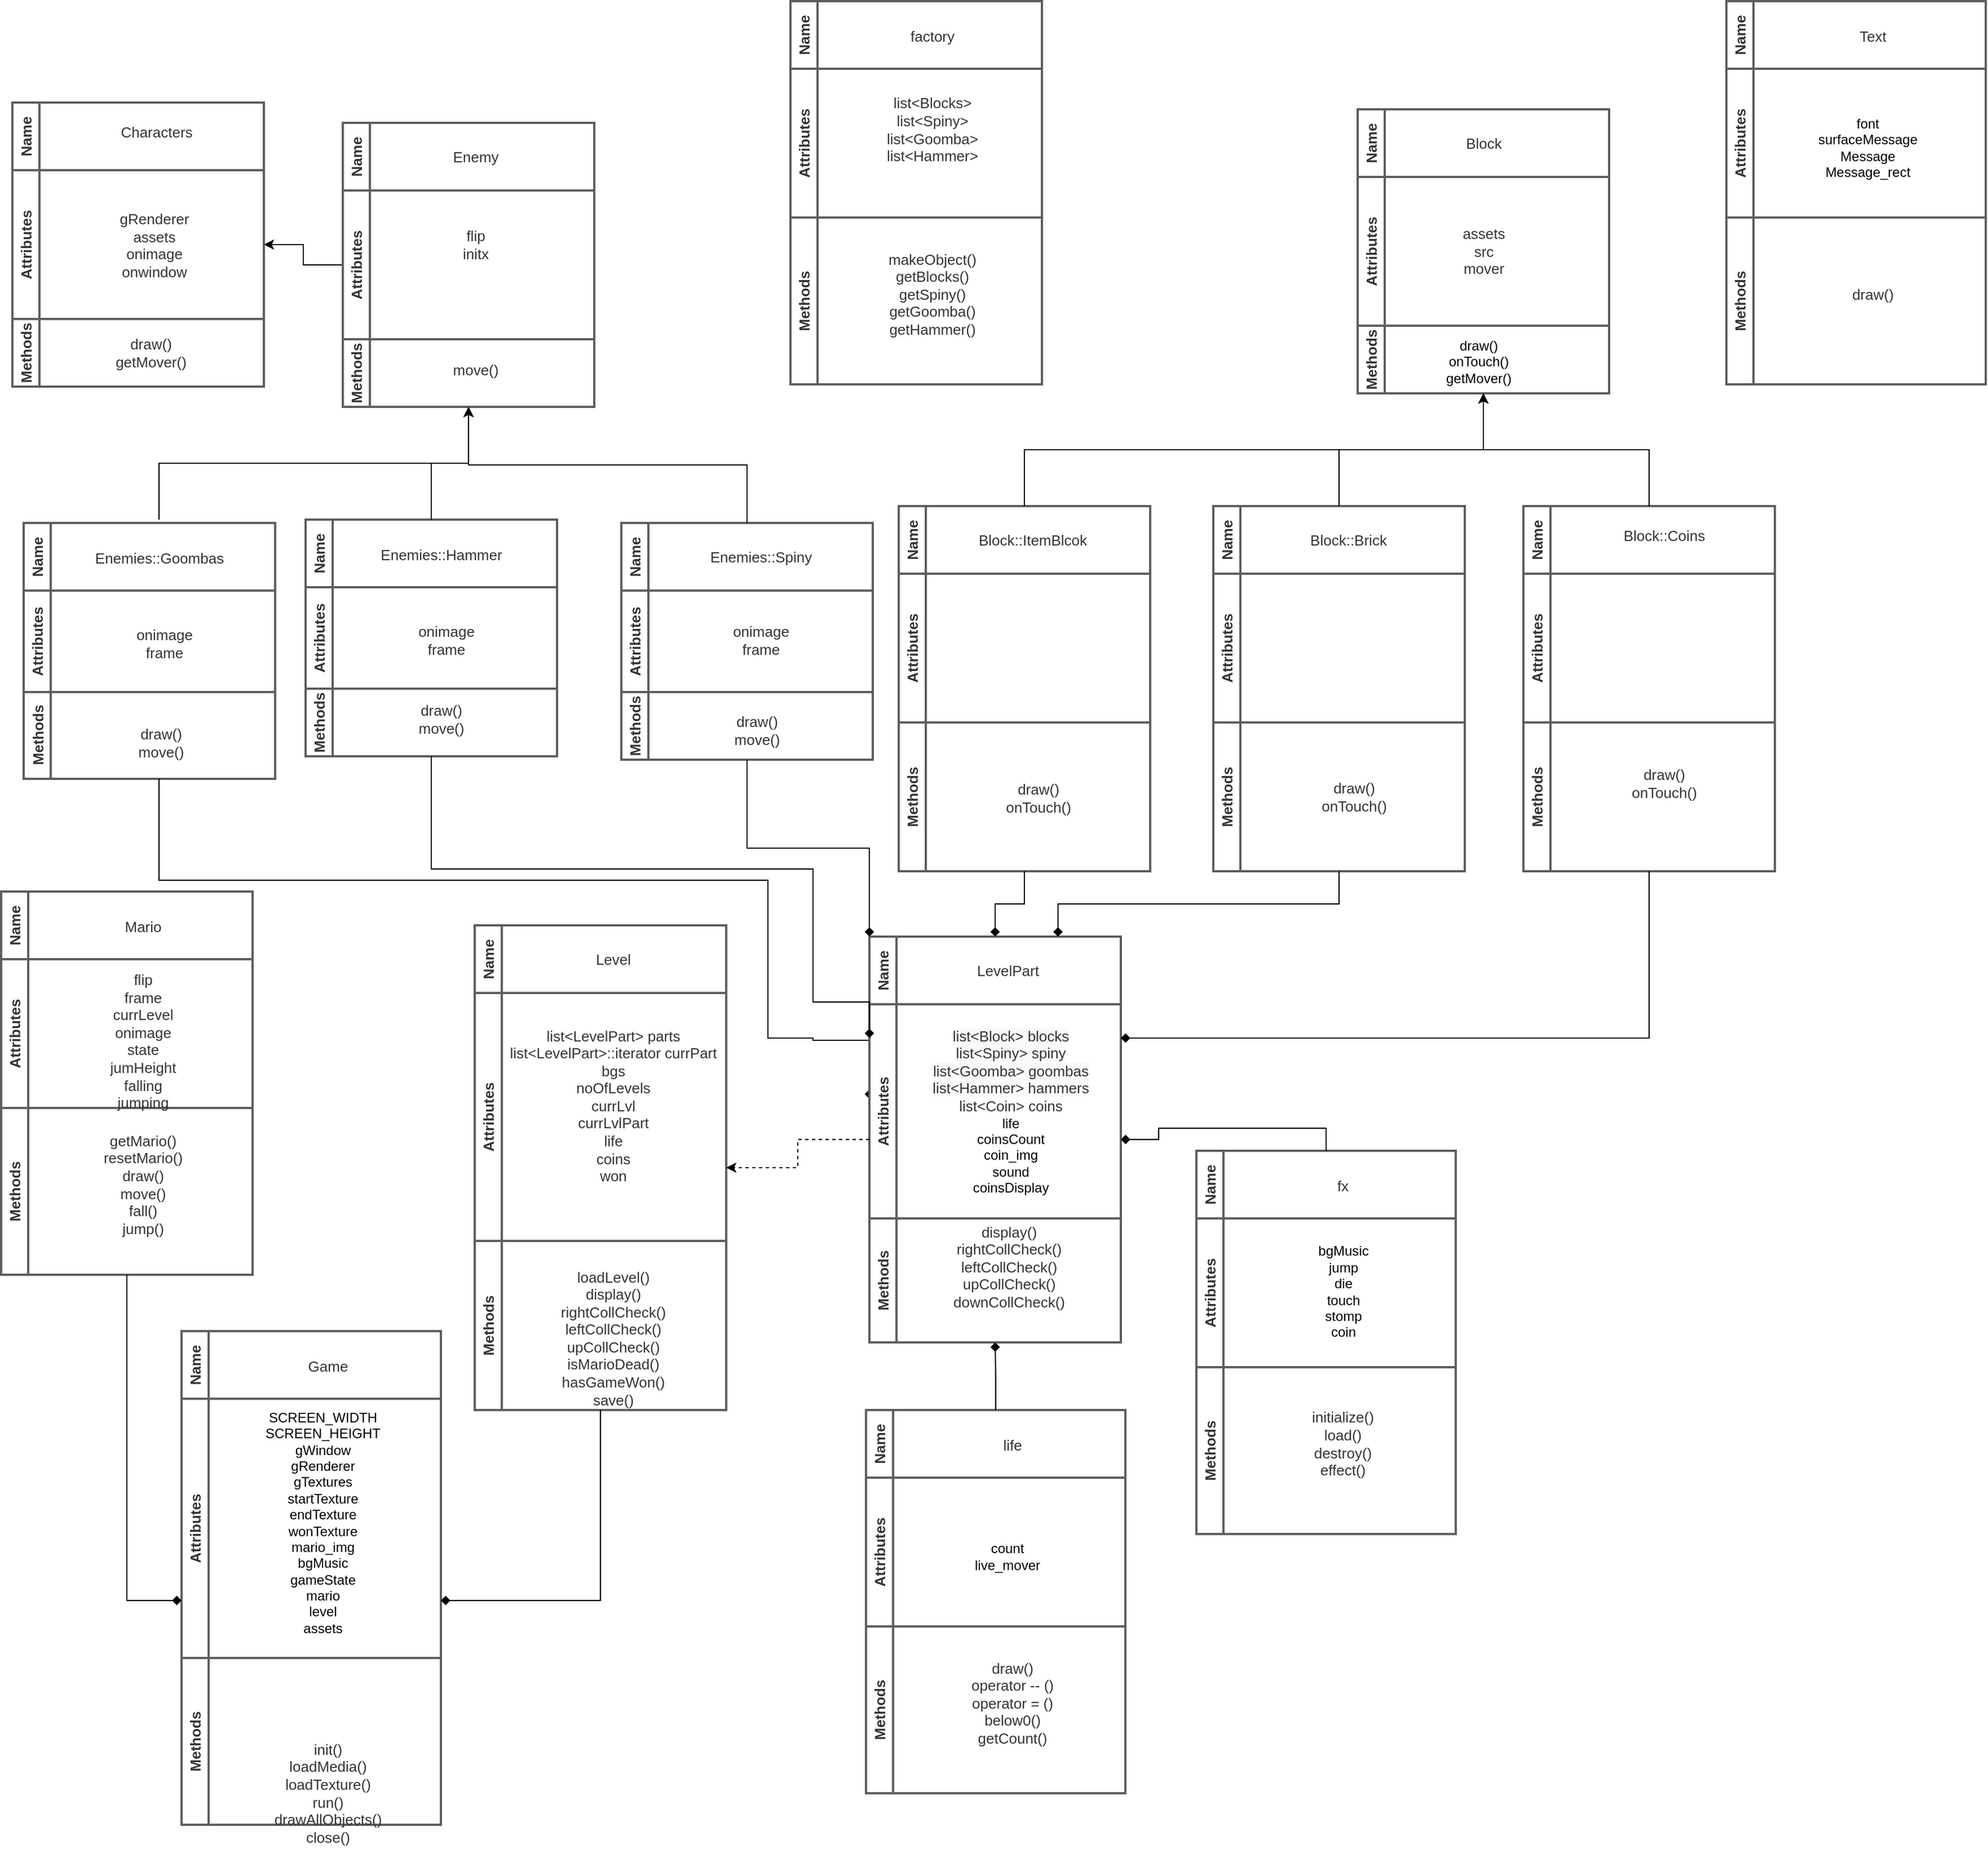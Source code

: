 <mxfile version="13.10.9" type="device"><diagram id="qN5o2Qt_1QR43jOUEN0Q" name="Page-1"><mxGraphModel dx="1837" dy="2127" grid="1" gridSize="10" guides="1" tooltips="1" connect="1" arrows="1" fold="1" page="1" pageScale="1" pageWidth="850" pageHeight="1100" math="0" shadow="0"><root><mxCell id="0"/><mxCell id="1" parent="0"/><mxCell id="PAPfbQHEwOOWwoaiZAdj-36" value="" style="fillColor=none;strokeColor=none;pointerEvents=0;html=1;whiteSpace=wrap;container=1;collapsible=0;childLayout=stackLayout;resizeParent=1;dropTarget=0;horizontalStack=0;whiteSpace=wrap;fontSize=11;spacing=0;strokeOpacity=100;rounded=1;absoluteArcSize=1;arcSize=7;horizontal=0;strokeWidth=2;" parent="1" vertex="1" zOrder="22"><mxGeometry x="1583" y="36" width="223.0" height="252" isRotated="1" as="geometry"/></mxCell><mxCell id="PAPfbQHEwOOWwoaiZAdj-37" value="Name" style="swimlane;html=1;whiteSpace=wrap;container=1;connectable=0;collapsible=0;startSize=24;dropTarget=0;rounded=0;horizontal=0;whiteSpace=wrap;fontSize=11;spacing=0;strokeColor=#5e5e5e;strokeOpacity=100;strokeWidth=2;fontSize=13;fontColor=#333333;" parent="PAPfbQHEwOOWwoaiZAdj-36" vertex="1"><mxGeometry width="223.0" height="60" as="geometry"/></mxCell><mxCell id="PAPfbQHEwOOWwoaiZAdj-38" value="Attributes" style="swimlane;html=1;whiteSpace=wrap;container=1;connectable=0;collapsible=0;startSize=24;dropTarget=0;rounded=0;horizontal=0;whiteSpace=wrap;fontSize=11;spacing=0;strokeColor=#5e5e5e;strokeOpacity=100;strokeWidth=2;fontSize=13;fontColor=#333333;" parent="PAPfbQHEwOOWwoaiZAdj-36" vertex="1"><mxGeometry y="60" width="223.0" height="132" as="geometry"/></mxCell><mxCell id="PAPfbQHEwOOWwoaiZAdj-39" value="Methods" style="swimlane;html=1;whiteSpace=wrap;container=1;connectable=0;collapsible=0;startSize=24;dropTarget=0;rounded=0;horizontal=0;whiteSpace=wrap;fontSize=11;spacing=0;strokeColor=#5e5e5e;strokeOpacity=100;strokeWidth=2;fontSize=13;fontColor=#333333;" parent="PAPfbQHEwOOWwoaiZAdj-36" vertex="1"><mxGeometry y="192" width="223.0" height="60" as="geometry"/></mxCell><UserObject label="Block" lucidchartObjectId="TJ8LW6VoERWK" id="PAPfbQHEwOOWwoaiZAdj-40"><mxCell style="html=1;overflow=block;whiteSpace=wrap;;whiteSpace=wrap;fontSize=13;fontColor=#333333;spacing=3;strokeOpacity=0;fillOpacity=0;rounded=1;absoluteArcSize=1;arcSize=7;fillColor=#ffffff;strokeWidth=2;" parent="1" vertex="1" zOrder="23"><mxGeometry x="1524" y="48" width="342" height="35" as="geometry"/></mxCell></UserObject><UserObject label="assets&lt;br&gt;src&lt;br&gt;mover" lucidchartObjectId="8J8Ll~iJ2rbU" id="PAPfbQHEwOOWwoaiZAdj-41"><mxCell style="html=1;overflow=block;whiteSpace=wrap;;whiteSpace=wrap;fontSize=13;fontColor=#333333;spacing=3;strokeOpacity=0;fillOpacity=0;rounded=1;absoluteArcSize=1;arcSize=7;fillColor=#ffffff;strokeWidth=2;" parent="1" vertex="1" zOrder="24"><mxGeometry x="1524" y="135" width="342" height="53" as="geometry"/></mxCell></UserObject><UserObject label="Enemy" lucidchartObjectId="2L8LcXQchoA2" id="PAPfbQHEwOOWwoaiZAdj-46"><mxCell style="html=1;overflow=block;whiteSpace=wrap;;whiteSpace=wrap;fontSize=13;fontColor=#333333;spacing=3;strokeOpacity=0;fillOpacity=0;rounded=1;absoluteArcSize=1;arcSize=7;fillColor=#ffffff;strokeWidth=2;" parent="1" vertex="1" zOrder="27"><mxGeometry x="743" y="60" width="116" height="35" as="geometry"/></mxCell></UserObject><UserObject label="flip&lt;br&gt;initx" lucidchartObjectId="2L8L2dilgTr1" id="PAPfbQHEwOOWwoaiZAdj-47"><mxCell style="html=1;overflow=block;whiteSpace=wrap;;whiteSpace=wrap;fontSize=13;fontColor=#333333;spacing=3;strokeOpacity=0;fillOpacity=0;rounded=1;absoluteArcSize=1;arcSize=7;fillColor=#ffffff;strokeWidth=2;" parent="1" vertex="1" zOrder="28"><mxGeometry x="752" y="129.5" width="98" height="53" as="geometry"/></mxCell></UserObject><mxCell id="PAPfbQHEwOOWwoaiZAdj-150" style="edgeStyle=orthogonalEdgeStyle;rounded=0;orthogonalLoop=1;jettySize=auto;html=1;exitX=0.5;exitY=1;exitDx=0;exitDy=0;entryX=0.5;entryY=1;entryDx=0;entryDy=0;" parent="1" target="PAPfbQHEwOOWwoaiZAdj-48" edge="1"><mxGeometry relative="1" as="geometry"><mxPoint x="520" y="400" as="sourcePoint"/><Array as="points"><mxPoint x="520" y="350"/><mxPoint x="794" y="350"/></Array></mxGeometry></mxCell><mxCell id="o9I1AT3bDjq-MziDhBjL-14" style="edgeStyle=orthogonalEdgeStyle;rounded=0;orthogonalLoop=1;jettySize=auto;html=1;exitX=0;exitY=0.5;exitDx=0;exitDy=0;" parent="1" source="PAPfbQHEwOOWwoaiZAdj-48" target="o9I1AT3bDjq-MziDhBjL-7" edge="1"><mxGeometry relative="1" as="geometry"/></mxCell><mxCell id="PAPfbQHEwOOWwoaiZAdj-48" value="" style="fillColor=none;strokeColor=none;pointerEvents=0;html=1;whiteSpace=wrap;container=1;collapsible=0;childLayout=stackLayout;resizeParent=1;dropTarget=0;horizontalStack=0;whiteSpace=wrap;fontSize=11;spacing=0;strokeOpacity=100;rounded=1;absoluteArcSize=1;arcSize=7;horizontal=0;strokeWidth=2;" parent="1" vertex="1" zOrder="29"><mxGeometry x="683" y="48" width="223.0" height="252" isRotated="1" as="geometry"/></mxCell><mxCell id="PAPfbQHEwOOWwoaiZAdj-49" value="Name" style="swimlane;html=1;whiteSpace=wrap;container=1;connectable=0;collapsible=0;startSize=24;dropTarget=0;rounded=0;horizontal=0;whiteSpace=wrap;fontSize=11;spacing=0;strokeColor=#5e5e5e;strokeOpacity=100;strokeWidth=2;fontSize=13;fontColor=#333333;" parent="PAPfbQHEwOOWwoaiZAdj-48" vertex="1"><mxGeometry width="223.0" height="60" as="geometry"/></mxCell><mxCell id="PAPfbQHEwOOWwoaiZAdj-50" value="Attributes" style="swimlane;html=1;whiteSpace=wrap;container=1;connectable=0;collapsible=0;startSize=24;dropTarget=0;rounded=0;horizontal=0;whiteSpace=wrap;fontSize=11;spacing=0;strokeColor=#5e5e5e;strokeOpacity=100;strokeWidth=2;fontSize=13;fontColor=#333333;" parent="PAPfbQHEwOOWwoaiZAdj-48" vertex="1"><mxGeometry y="60" width="223.0" height="132" as="geometry"/></mxCell><mxCell id="PAPfbQHEwOOWwoaiZAdj-51" value="Methods" style="swimlane;html=1;whiteSpace=wrap;container=1;connectable=0;collapsible=0;startSize=24;dropTarget=0;rounded=0;horizontal=0;whiteSpace=wrap;fontSize=11;spacing=0;strokeColor=#5e5e5e;strokeOpacity=100;strokeWidth=2;fontSize=13;fontColor=#333333;" parent="PAPfbQHEwOOWwoaiZAdj-48" vertex="1"><mxGeometry y="192" width="223.0" height="60" as="geometry"/></mxCell><mxCell id="PAPfbQHEwOOWwoaiZAdj-116" value="" style="group" parent="1" vertex="1" connectable="0"><mxGeometry x="930" y="403" width="223" height="257" as="geometry"/></mxCell><mxCell id="PAPfbQHEwOOWwoaiZAdj-54" value="" style="fillColor=none;strokeColor=none;pointerEvents=0;html=1;whiteSpace=wrap;container=1;collapsible=0;childLayout=stackLayout;resizeParent=1;dropTarget=0;horizontalStack=0;whiteSpace=wrap;fontSize=11;spacing=0;strokeOpacity=100;rounded=1;absoluteArcSize=1;arcSize=7;horizontal=0;strokeWidth=2;" parent="PAPfbQHEwOOWwoaiZAdj-116" vertex="1" zOrder="32"><mxGeometry width="223" height="210" isRotated="1" as="geometry"/></mxCell><mxCell id="PAPfbQHEwOOWwoaiZAdj-55" value="Name" style="swimlane;html=1;whiteSpace=wrap;container=1;connectable=0;collapsible=0;startSize=24;dropTarget=0;rounded=0;horizontal=0;whiteSpace=wrap;fontSize=11;spacing=0;strokeColor=#5e5e5e;strokeOpacity=100;strokeWidth=2;fontSize=13;fontColor=#333333;" parent="PAPfbQHEwOOWwoaiZAdj-54" vertex="1"><mxGeometry width="223" height="60" as="geometry"/></mxCell><mxCell id="PAPfbQHEwOOWwoaiZAdj-56" value="Attributes" style="swimlane;html=1;whiteSpace=wrap;container=1;connectable=0;collapsible=0;startSize=24;dropTarget=0;rounded=0;horizontal=0;whiteSpace=wrap;fontSize=11;spacing=0;strokeColor=#5e5e5e;strokeOpacity=100;strokeWidth=2;fontSize=13;fontColor=#333333;" parent="PAPfbQHEwOOWwoaiZAdj-54" vertex="1"><mxGeometry y="60" width="223" height="90" as="geometry"/></mxCell><mxCell id="PAPfbQHEwOOWwoaiZAdj-57" value="Methods" style="swimlane;html=1;whiteSpace=wrap;container=1;connectable=0;collapsible=0;startSize=24;dropTarget=0;rounded=0;horizontal=0;whiteSpace=wrap;fontSize=11;spacing=0;strokeColor=#5e5e5e;strokeOpacity=100;strokeWidth=2;fontSize=13;fontColor=#333333;" parent="PAPfbQHEwOOWwoaiZAdj-54" vertex="1"><mxGeometry y="150" width="223" height="60" as="geometry"/></mxCell><UserObject label="Enemies::Spiny" lucidchartObjectId="MM8LwiXqZibe" id="PAPfbQHEwOOWwoaiZAdj-58"><mxCell style="html=1;overflow=block;whiteSpace=wrap;;whiteSpace=wrap;fontSize=13;fontColor=#333333;spacing=3;strokeOpacity=0;fillOpacity=0;rounded=1;absoluteArcSize=1;arcSize=7;fillColor=#ffffff;strokeWidth=2;" parent="PAPfbQHEwOOWwoaiZAdj-116" vertex="1" zOrder="33"><mxGeometry x="34" y="12" width="180" height="35" as="geometry"/></mxCell></UserObject><UserObject label="onimage&lt;br&gt;frame" lucidchartObjectId="MM8Lq3vycyZM" id="PAPfbQHEwOOWwoaiZAdj-59"><mxCell style="html=1;overflow=block;whiteSpace=wrap;;whiteSpace=wrap;fontSize=13;fontColor=#333333;spacing=3;strokeOpacity=0;fillOpacity=0;rounded=1;absoluteArcSize=1;arcSize=7;fillColor=#ffffff;strokeWidth=2;" parent="PAPfbQHEwOOWwoaiZAdj-116" vertex="1" zOrder="34"><mxGeometry x="29" y="77" width="190" height="53" as="geometry"/></mxCell></UserObject><UserObject label="draw()&lt;br&gt;move()" lucidchartObjectId="9KlMSqz3UiOS" id="o9I1AT3bDjq-MziDhBjL-16"><mxCell style="html=1;overflow=block;whiteSpace=wrap;;whiteSpace=wrap;fontSize=13;fontColor=#333333;spacing=3;strokeOpacity=0;fillOpacity=0;rounded=1;absoluteArcSize=1;arcSize=7;fillColor=#ffffff;strokeWidth=2;" parent="PAPfbQHEwOOWwoaiZAdj-116" vertex="1" zOrder="70"><mxGeometry x="34" y="157" width="173" height="53" as="geometry"/></mxCell></UserObject><mxCell id="PAPfbQHEwOOWwoaiZAdj-115" value="" style="group" parent="1" vertex="1" connectable="0"><mxGeometry x="650" y="400" width="231" height="252" as="geometry"/></mxCell><mxCell id="PAPfbQHEwOOWwoaiZAdj-42" value="" style="fillColor=none;strokeColor=none;pointerEvents=0;html=1;whiteSpace=wrap;container=1;collapsible=0;childLayout=stackLayout;resizeParent=1;dropTarget=0;horizontalStack=0;whiteSpace=wrap;fontSize=11;spacing=0;strokeOpacity=100;rounded=1;absoluteArcSize=1;arcSize=7;horizontal=0;strokeWidth=2;" parent="PAPfbQHEwOOWwoaiZAdj-115" vertex="1" zOrder="26"><mxGeometry width="223" height="210" isRotated="1" as="geometry"/></mxCell><mxCell id="PAPfbQHEwOOWwoaiZAdj-43" value="Name" style="swimlane;html=1;whiteSpace=wrap;container=1;connectable=0;collapsible=0;startSize=24;dropTarget=0;rounded=0;horizontal=0;whiteSpace=wrap;fontSize=11;spacing=0;strokeColor=#5e5e5e;strokeOpacity=100;strokeWidth=2;fontSize=13;fontColor=#333333;" parent="PAPfbQHEwOOWwoaiZAdj-42" vertex="1"><mxGeometry width="223" height="60" as="geometry"/></mxCell><mxCell id="PAPfbQHEwOOWwoaiZAdj-44" value="Attributes" style="swimlane;html=1;whiteSpace=wrap;container=1;connectable=0;collapsible=0;startSize=24;dropTarget=0;rounded=0;horizontal=0;whiteSpace=wrap;fontSize=11;spacing=0;strokeColor=#5e5e5e;strokeOpacity=100;strokeWidth=2;fontSize=13;fontColor=#333333;" parent="PAPfbQHEwOOWwoaiZAdj-42" vertex="1"><mxGeometry y="60" width="223" height="90" as="geometry"/></mxCell><mxCell id="PAPfbQHEwOOWwoaiZAdj-45" value="Methods" style="swimlane;html=1;whiteSpace=wrap;container=1;connectable=0;collapsible=0;startSize=24;dropTarget=0;rounded=0;horizontal=0;whiteSpace=wrap;fontSize=11;spacing=0;strokeColor=#5e5e5e;strokeOpacity=100;strokeWidth=2;fontSize=13;fontColor=#333333;" parent="PAPfbQHEwOOWwoaiZAdj-42" vertex="1"><mxGeometry y="150" width="223" height="60" as="geometry"/></mxCell><UserObject label="Enemies::Hammer" lucidchartObjectId="uM8LUzOJAw2K" id="PAPfbQHEwOOWwoaiZAdj-52"><mxCell style="html=1;overflow=block;whiteSpace=wrap;;whiteSpace=wrap;fontSize=13;fontColor=#333333;spacing=3;strokeOpacity=0;fillOpacity=0;rounded=1;absoluteArcSize=1;arcSize=7;fillColor=#ffffff;strokeWidth=2;" parent="PAPfbQHEwOOWwoaiZAdj-115" vertex="1" zOrder="30"><mxGeometry x="10" y="13" width="221" height="35" as="geometry"/></mxCell></UserObject><UserObject label="onimage&lt;br&gt;frame" lucidchartObjectId="uM8Lgmd1WkrX" id="PAPfbQHEwOOWwoaiZAdj-53"><mxCell style="html=1;overflow=block;whiteSpace=wrap;;whiteSpace=wrap;fontSize=13;fontColor=#333333;spacing=3;strokeOpacity=0;fillOpacity=0;rounded=1;absoluteArcSize=1;arcSize=7;fillColor=#ffffff;strokeWidth=2;" parent="PAPfbQHEwOOWwoaiZAdj-115" vertex="1" zOrder="31"><mxGeometry x="30" y="80" width="190" height="53" as="geometry"/></mxCell></UserObject><UserObject label="draw()&lt;br&gt;move()" lucidchartObjectId="9KlMSqz3UiOS" id="PAPfbQHEwOOWwoaiZAdj-103"><mxCell style="html=1;overflow=block;whiteSpace=wrap;;whiteSpace=wrap;fontSize=13;fontColor=#333333;spacing=3;strokeOpacity=0;fillOpacity=0;rounded=1;absoluteArcSize=1;arcSize=7;fillColor=#ffffff;strokeWidth=2;" parent="PAPfbQHEwOOWwoaiZAdj-115" vertex="1" zOrder="70"><mxGeometry x="34" y="150" width="173" height="53" as="geometry"/></mxCell></UserObject><mxCell id="PAPfbQHEwOOWwoaiZAdj-119" value="" style="group" parent="1" vertex="1" connectable="0"><mxGeometry x="1176" y="388" width="223" height="324" as="geometry"/></mxCell><mxCell id="PAPfbQHEwOOWwoaiZAdj-9" value="" style="fillColor=none;strokeColor=none;pointerEvents=0;html=1;whiteSpace=wrap;container=1;collapsible=0;childLayout=stackLayout;resizeParent=1;dropTarget=0;horizontalStack=0;whiteSpace=wrap;fontSize=11;spacing=0;strokeOpacity=100;rounded=1;absoluteArcSize=1;arcSize=7;horizontal=0;strokeWidth=2;" parent="PAPfbQHEwOOWwoaiZAdj-119" vertex="1" zOrder="6"><mxGeometry width="223.0" height="324" isRotated="1" as="geometry"/></mxCell><mxCell id="PAPfbQHEwOOWwoaiZAdj-10" value="Name" style="swimlane;html=1;whiteSpace=wrap;container=1;connectable=0;collapsible=0;startSize=24;dropTarget=0;rounded=0;horizontal=0;whiteSpace=wrap;fontSize=11;spacing=0;strokeColor=#5e5e5e;strokeOpacity=100;strokeWidth=2;fontSize=13;fontColor=#333333;" parent="PAPfbQHEwOOWwoaiZAdj-9" vertex="1"><mxGeometry width="223.0" height="60" as="geometry"/></mxCell><mxCell id="PAPfbQHEwOOWwoaiZAdj-11" value="Attributes" style="swimlane;html=1;whiteSpace=wrap;container=1;connectable=0;collapsible=0;startSize=24;dropTarget=0;rounded=0;horizontal=0;whiteSpace=wrap;fontSize=11;spacing=0;strokeColor=#5e5e5e;strokeOpacity=100;strokeWidth=2;fontSize=13;fontColor=#333333;" parent="PAPfbQHEwOOWwoaiZAdj-9" vertex="1"><mxGeometry y="60" width="223.0" height="132" as="geometry"/></mxCell><mxCell id="PAPfbQHEwOOWwoaiZAdj-12" value="Methods" style="swimlane;html=1;whiteSpace=wrap;container=1;connectable=0;collapsible=0;startSize=24;dropTarget=0;rounded=0;horizontal=0;whiteSpace=wrap;fontSize=11;spacing=0;strokeColor=#5e5e5e;strokeOpacity=100;strokeWidth=2;fontSize=13;fontColor=#333333;" parent="PAPfbQHEwOOWwoaiZAdj-9" vertex="1"><mxGeometry y="192" width="223.0" height="132" as="geometry"/></mxCell><UserObject label="Block::ItemBlcok" lucidchartObjectId="vjMLEla6oU3J" id="PAPfbQHEwOOWwoaiZAdj-27"><mxCell style="html=1;overflow=block;whiteSpace=wrap;;whiteSpace=wrap;fontSize=13;fontColor=#333333;spacing=3;strokeOpacity=0;fillOpacity=0;rounded=1;absoluteArcSize=1;arcSize=7;fillColor=#ffffff;strokeWidth=2;" parent="PAPfbQHEwOOWwoaiZAdj-119" vertex="1" zOrder="15"><mxGeometry x="24" y="12" width="190" height="35" as="geometry"/></mxCell></UserObject><UserObject label="" lucidchartObjectId="vjMLJ7NNNND~" id="PAPfbQHEwOOWwoaiZAdj-28"><mxCell style="html=1;overflow=block;whiteSpace=wrap;;whiteSpace=wrap;fontSize=13;fontColor=#333333;spacing=3;strokeOpacity=0;fillOpacity=0;rounded=1;absoluteArcSize=1;arcSize=7;fillColor=#ffffff;strokeWidth=2;" parent="PAPfbQHEwOOWwoaiZAdj-119" vertex="1" zOrder="16"><mxGeometry x="34" y="99" width="180" height="53" as="geometry"/></mxCell></UserObject><UserObject label="draw()&lt;br&gt;onTouch()" lucidchartObjectId="vjMLSUNxeZVv" id="PAPfbQHEwOOWwoaiZAdj-29"><mxCell style="html=1;overflow=block;whiteSpace=wrap;;whiteSpace=wrap;fontSize=13;fontColor=#333333;spacing=3;strokeOpacity=0;fillOpacity=0;rounded=1;absoluteArcSize=1;arcSize=7;fillColor=#ffffff;strokeWidth=2;" parent="PAPfbQHEwOOWwoaiZAdj-119" vertex="1" zOrder="17"><mxGeometry x="34" y="241" width="180" height="35" as="geometry"/></mxCell></UserObject><mxCell id="PAPfbQHEwOOWwoaiZAdj-120" value="" style="group" parent="1" vertex="1" connectable="0"><mxGeometry x="1455" y="388" width="223" height="324" as="geometry"/></mxCell><UserObject label="Block::Brick" lucidchartObjectId="ceMLGyeDCSfB" id="PAPfbQHEwOOWwoaiZAdj-13"><mxCell style="html=1;overflow=block;whiteSpace=wrap;;whiteSpace=wrap;fontSize=13;fontColor=#333333;spacing=3;strokeOpacity=0;fillOpacity=0;rounded=1;absoluteArcSize=1;arcSize=7;fillColor=#ffffff;strokeWidth=2;" parent="PAPfbQHEwOOWwoaiZAdj-120" vertex="1" zOrder="7"><mxGeometry x="25" y="12" width="190" height="35" as="geometry"/></mxCell></UserObject><UserObject label="" lucidchartObjectId="nfMLm0AsU6q~" id="PAPfbQHEwOOWwoaiZAdj-14"><mxCell style="html=1;overflow=block;whiteSpace=wrap;;whiteSpace=wrap;fontSize=13;fontColor=#333333;spacing=3;strokeOpacity=0;fillOpacity=0;rounded=1;absoluteArcSize=1;arcSize=7;fillColor=#ffffff;strokeWidth=2;" parent="PAPfbQHEwOOWwoaiZAdj-120" vertex="1" zOrder="8"><mxGeometry x="35" y="93" width="180" height="53" as="geometry"/></mxCell></UserObject><UserObject label="draw()&lt;br&gt;onTouch()" lucidchartObjectId="cgMLmF~_cLyw" id="PAPfbQHEwOOWwoaiZAdj-15"><mxCell style="html=1;overflow=block;whiteSpace=wrap;;whiteSpace=wrap;fontSize=13;fontColor=#333333;spacing=3;strokeOpacity=0;fillOpacity=0;rounded=1;absoluteArcSize=1;arcSize=7;fillColor=#ffffff;strokeWidth=2;" parent="PAPfbQHEwOOWwoaiZAdj-120" vertex="1" zOrder="9"><mxGeometry x="35" y="240" width="180" height="35" as="geometry"/></mxCell></UserObject><mxCell id="PAPfbQHEwOOWwoaiZAdj-23" value="" style="fillColor=none;strokeColor=none;pointerEvents=0;html=1;whiteSpace=wrap;container=1;collapsible=0;childLayout=stackLayout;resizeParent=1;dropTarget=0;horizontalStack=0;whiteSpace=wrap;fontSize=11;spacing=0;strokeOpacity=100;rounded=1;absoluteArcSize=1;arcSize=7;horizontal=0;strokeWidth=2;" parent="PAPfbQHEwOOWwoaiZAdj-120" vertex="1" zOrder="14"><mxGeometry width="223.0" height="324" isRotated="1" as="geometry"/></mxCell><mxCell id="PAPfbQHEwOOWwoaiZAdj-24" value="Name" style="swimlane;html=1;whiteSpace=wrap;container=1;connectable=0;collapsible=0;startSize=24;dropTarget=0;rounded=0;horizontal=0;whiteSpace=wrap;fontSize=11;spacing=0;strokeColor=#5e5e5e;strokeOpacity=100;strokeWidth=2;fontSize=13;fontColor=#333333;" parent="PAPfbQHEwOOWwoaiZAdj-23" vertex="1"><mxGeometry width="223.0" height="60" as="geometry"/></mxCell><mxCell id="PAPfbQHEwOOWwoaiZAdj-25" value="Attributes" style="swimlane;html=1;whiteSpace=wrap;container=1;connectable=0;collapsible=0;startSize=24;dropTarget=0;rounded=0;horizontal=0;whiteSpace=wrap;fontSize=11;spacing=0;strokeColor=#5e5e5e;strokeOpacity=100;strokeWidth=2;fontSize=13;fontColor=#333333;" parent="PAPfbQHEwOOWwoaiZAdj-23" vertex="1"><mxGeometry y="60" width="223.0" height="132" as="geometry"/></mxCell><mxCell id="PAPfbQHEwOOWwoaiZAdj-26" value="Methods" style="swimlane;html=1;whiteSpace=wrap;container=1;connectable=0;collapsible=0;startSize=24;dropTarget=0;rounded=0;horizontal=0;whiteSpace=wrap;fontSize=11;spacing=0;strokeColor=#5e5e5e;strokeOpacity=100;strokeWidth=2;fontSize=13;fontColor=#333333;" parent="PAPfbQHEwOOWwoaiZAdj-23" vertex="1"><mxGeometry y="192" width="223.0" height="132" as="geometry"/></mxCell><mxCell id="PAPfbQHEwOOWwoaiZAdj-121" value="" style="group" parent="1" vertex="1" connectable="0"><mxGeometry x="1730" y="388" width="223" height="324" as="geometry"/></mxCell><mxCell id="PAPfbQHEwOOWwoaiZAdj-16" value="" style="fillColor=none;strokeColor=none;pointerEvents=0;html=1;whiteSpace=wrap;container=1;collapsible=0;childLayout=stackLayout;resizeParent=1;dropTarget=0;horizontalStack=0;whiteSpace=wrap;fontSize=11;spacing=0;strokeOpacity=100;rounded=1;absoluteArcSize=1;arcSize=7;horizontal=0;strokeWidth=2;" parent="PAPfbQHEwOOWwoaiZAdj-121" vertex="1" zOrder="10"><mxGeometry width="223.0" height="324" isRotated="1" as="geometry"/></mxCell><mxCell id="PAPfbQHEwOOWwoaiZAdj-17" value="Name" style="swimlane;html=1;whiteSpace=wrap;container=1;connectable=0;collapsible=0;startSize=24;dropTarget=0;rounded=0;horizontal=0;whiteSpace=wrap;fontSize=11;spacing=0;strokeColor=#5e5e5e;strokeOpacity=100;strokeWidth=2;fontSize=13;fontColor=#333333;" parent="PAPfbQHEwOOWwoaiZAdj-16" vertex="1"><mxGeometry width="223.0" height="60" as="geometry"/></mxCell><mxCell id="PAPfbQHEwOOWwoaiZAdj-18" value="Attributes" style="swimlane;html=1;whiteSpace=wrap;container=1;connectable=0;collapsible=0;startSize=24;dropTarget=0;rounded=0;horizontal=0;whiteSpace=wrap;fontSize=11;spacing=0;strokeColor=#5e5e5e;strokeOpacity=100;strokeWidth=2;fontSize=13;fontColor=#333333;" parent="PAPfbQHEwOOWwoaiZAdj-16" vertex="1"><mxGeometry y="60" width="223.0" height="132" as="geometry"/></mxCell><mxCell id="PAPfbQHEwOOWwoaiZAdj-19" value="Methods" style="swimlane;html=1;whiteSpace=wrap;container=1;connectable=0;collapsible=0;startSize=24;dropTarget=0;rounded=0;horizontal=0;whiteSpace=wrap;fontSize=11;spacing=0;strokeColor=#5e5e5e;strokeOpacity=100;strokeWidth=2;fontSize=13;fontColor=#333333;" parent="PAPfbQHEwOOWwoaiZAdj-16" vertex="1"><mxGeometry y="192" width="223.0" height="132" as="geometry"/></mxCell><UserObject label="Block::Coins" lucidchartObjectId="lhML6M3nfdfD" id="PAPfbQHEwOOWwoaiZAdj-20"><mxCell style="html=1;overflow=block;whiteSpace=wrap;;whiteSpace=wrap;fontSize=13;fontColor=#333333;spacing=3;strokeOpacity=0;fillOpacity=0;rounded=1;absoluteArcSize=1;arcSize=7;fillColor=#ffffff;strokeWidth=2;" parent="PAPfbQHEwOOWwoaiZAdj-121" vertex="1" zOrder="11"><mxGeometry x="30" y="8" width="190" height="35" as="geometry"/></mxCell></UserObject><UserObject label="" lucidchartObjectId="FhMLGri0CXDg" id="PAPfbQHEwOOWwoaiZAdj-21"><mxCell style="html=1;overflow=block;whiteSpace=wrap;;whiteSpace=wrap;fontSize=13;fontColor=#333333;spacing=3;strokeOpacity=0;fillOpacity=0;rounded=1;absoluteArcSize=1;arcSize=7;fillColor=#ffffff;strokeWidth=2;" parent="PAPfbQHEwOOWwoaiZAdj-121" vertex="1" zOrder="12"><mxGeometry x="30" y="89" width="190" height="53" as="geometry"/></mxCell></UserObject><UserObject label="draw()&lt;br&gt;onTouch()" lucidchartObjectId="NhMLTM~Vz8z9" id="PAPfbQHEwOOWwoaiZAdj-22"><mxCell style="html=1;overflow=block;whiteSpace=wrap;;whiteSpace=wrap;fontSize=13;fontColor=#333333;spacing=3;strokeOpacity=0;fillOpacity=0;rounded=1;absoluteArcSize=1;arcSize=7;fillColor=#ffffff;strokeWidth=2;" parent="PAPfbQHEwOOWwoaiZAdj-121" vertex="1" zOrder="13"><mxGeometry x="30" y="228" width="190" height="35" as="geometry"/></mxCell></UserObject><mxCell id="PAPfbQHEwOOWwoaiZAdj-130" value="" style="group" parent="1" vertex="1" connectable="0"><mxGeometry x="380" y="730" width="223" height="340" as="geometry"/></mxCell><mxCell id="PAPfbQHEwOOWwoaiZAdj-2" value="" style="fillColor=none;strokeColor=none;pointerEvents=0;html=1;whiteSpace=wrap;container=1;collapsible=0;childLayout=stackLayout;resizeParent=1;dropTarget=0;horizontalStack=0;whiteSpace=wrap;fontSize=11;spacing=0;strokeOpacity=100;rounded=1;absoluteArcSize=1;arcSize=7;horizontal=0;strokeWidth=2;" parent="PAPfbQHEwOOWwoaiZAdj-130" vertex="1" zOrder="2"><mxGeometry width="223" height="340" isRotated="1" as="geometry"/></mxCell><mxCell id="PAPfbQHEwOOWwoaiZAdj-3" value="Name" style="swimlane;html=1;whiteSpace=wrap;container=1;connectable=0;collapsible=0;startSize=24;dropTarget=0;rounded=0;horizontal=0;whiteSpace=wrap;fontSize=11;spacing=0;strokeColor=#5e5e5e;strokeOpacity=100;strokeWidth=2;fontSize=13;fontColor=#333333;" parent="PAPfbQHEwOOWwoaiZAdj-2" vertex="1"><mxGeometry width="223" height="60" as="geometry"/></mxCell><mxCell id="PAPfbQHEwOOWwoaiZAdj-4" value="Attributes" style="swimlane;html=1;whiteSpace=wrap;container=1;connectable=0;collapsible=0;startSize=24;dropTarget=0;rounded=0;horizontal=0;whiteSpace=wrap;fontSize=11;spacing=0;strokeColor=#5e5e5e;strokeOpacity=100;strokeWidth=2;fontSize=13;fontColor=#333333;" parent="PAPfbQHEwOOWwoaiZAdj-2" vertex="1"><mxGeometry y="60" width="223" height="132" as="geometry"/></mxCell><mxCell id="PAPfbQHEwOOWwoaiZAdj-5" value="Methods" style="swimlane;html=1;whiteSpace=wrap;container=1;connectable=0;collapsible=0;startSize=24;dropTarget=0;rounded=0;horizontal=0;whiteSpace=wrap;fontSize=11;spacing=0;strokeColor=#5e5e5e;strokeOpacity=100;strokeWidth=2;fontSize=13;fontColor=#333333;" parent="PAPfbQHEwOOWwoaiZAdj-2" vertex="1"><mxGeometry y="192" width="223" height="148" as="geometry"/></mxCell><UserObject label="Mario" lucidchartObjectId="T~LLWVE0i5c7" id="PAPfbQHEwOOWwoaiZAdj-6"><mxCell style="html=1;overflow=block;whiteSpace=wrap;;whiteSpace=wrap;fontSize=13;fontColor=#333333;spacing=3;strokeOpacity=0;fillOpacity=0;rounded=1;absoluteArcSize=1;arcSize=7;fillColor=#ffffff;strokeWidth=2;" parent="PAPfbQHEwOOWwoaiZAdj-130" vertex="1" zOrder="3"><mxGeometry x="31" y="13" width="190" height="35" as="geometry"/></mxCell></UserObject><UserObject label="flip&lt;br&gt;frame&lt;br&gt;currLevel&lt;br&gt;onimage&lt;br&gt;state&lt;br&gt;jumHeight&lt;br&gt;falling&lt;br&gt;jumping" lucidchartObjectId="_aMLmGJA_5o." id="PAPfbQHEwOOWwoaiZAdj-7"><mxCell style="html=1;overflow=block;whiteSpace=wrap;;whiteSpace=wrap;fontSize=13;fontColor=#333333;spacing=3;strokeOpacity=0;fillOpacity=0;rounded=1;absoluteArcSize=1;arcSize=7;fillColor=#ffffff;strokeWidth=2;" parent="PAPfbQHEwOOWwoaiZAdj-130" vertex="1" zOrder="4"><mxGeometry x="31" y="70" width="190" height="69" as="geometry"/></mxCell></UserObject><UserObject label="getMario()&lt;br&gt;resetMario()&lt;br&gt;draw()&lt;br&gt;move()&lt;br&gt;fall()&lt;br&gt;jump()" lucidchartObjectId="NcMLKzdQk944" id="PAPfbQHEwOOWwoaiZAdj-8"><mxCell style="html=1;overflow=block;whiteSpace=wrap;;whiteSpace=wrap;fontSize=13;fontColor=#333333;spacing=3;strokeOpacity=0;fillOpacity=0;rounded=1;absoluteArcSize=1;arcSize=7;fillColor=#ffffff;strokeWidth=2;" parent="PAPfbQHEwOOWwoaiZAdj-130" vertex="1" zOrder="5"><mxGeometry x="31" y="210" width="190" height="100" as="geometry"/></mxCell></UserObject><mxCell id="PAPfbQHEwOOWwoaiZAdj-140" value="Name" style="swimlane;html=1;whiteSpace=wrap;container=1;connectable=0;collapsible=0;startSize=24;dropTarget=0;rounded=0;horizontal=0;whiteSpace=wrap;fontSize=11;spacing=0;strokeColor=#5e5e5e;strokeOpacity=100;strokeWidth=2;fontSize=13;fontColor=#333333;" parent="1" vertex="1"><mxGeometry x="400" y="403" width="223" height="60" as="geometry"/></mxCell><mxCell id="PAPfbQHEwOOWwoaiZAdj-141" value="Attributes" style="swimlane;html=1;whiteSpace=wrap;container=1;connectable=0;collapsible=0;startSize=24;dropTarget=0;rounded=0;horizontal=0;whiteSpace=wrap;fontSize=11;spacing=0;strokeColor=#5e5e5e;strokeOpacity=100;strokeWidth=2;fontSize=13;fontColor=#333333;" parent="1" vertex="1"><mxGeometry x="400" y="463" width="223" height="90" as="geometry"/></mxCell><mxCell id="PAPfbQHEwOOWwoaiZAdj-142" value="Methods" style="swimlane;html=1;whiteSpace=wrap;container=1;connectable=0;collapsible=0;startSize=24;dropTarget=0;rounded=0;horizontal=0;whiteSpace=wrap;fontSize=11;spacing=0;strokeColor=#5e5e5e;strokeOpacity=100;strokeWidth=2;fontSize=13;fontColor=#333333;" parent="1" vertex="1"><mxGeometry x="400" y="553" width="223" height="77" as="geometry"/></mxCell><UserObject label="Enemies::Goombas" lucidchartObjectId="uM8LUzOJAw2K" id="PAPfbQHEwOOWwoaiZAdj-143"><mxCell style="html=1;overflow=block;whiteSpace=wrap;;whiteSpace=wrap;fontSize=13;fontColor=#333333;spacing=3;strokeOpacity=0;fillOpacity=0;rounded=1;absoluteArcSize=1;arcSize=7;fillColor=#ffffff;strokeWidth=2;" parent="1" vertex="1" zOrder="30"><mxGeometry x="410" y="416" width="221" height="35" as="geometry"/></mxCell></UserObject><UserObject label="onimage&lt;br&gt;frame" lucidchartObjectId="uM8Lgmd1WkrX" id="PAPfbQHEwOOWwoaiZAdj-144"><mxCell style="html=1;overflow=block;whiteSpace=wrap;;whiteSpace=wrap;fontSize=13;fontColor=#333333;spacing=3;strokeOpacity=0;fillOpacity=0;rounded=1;absoluteArcSize=1;arcSize=7;fillColor=#ffffff;strokeWidth=2;" parent="1" vertex="1" zOrder="31"><mxGeometry x="430" y="483" width="190" height="53" as="geometry"/></mxCell></UserObject><mxCell id="PAPfbQHEwOOWwoaiZAdj-181" style="edgeStyle=orthogonalEdgeStyle;rounded=0;orthogonalLoop=1;jettySize=auto;html=1;endArrow=diamond;endFill=1;entryX=0;entryY=0.4;entryDx=0;entryDy=0;entryPerimeter=0;" parent="1" target="PAPfbQHEwOOWwoaiZAdj-156" edge="1"><mxGeometry relative="1" as="geometry"><Array as="points"><mxPoint x="520" y="720"/><mxPoint x="1060" y="720"/><mxPoint x="1060" y="860"/><mxPoint x="1100" y="860"/><mxPoint x="1100" y="862"/></Array><mxPoint x="520" y="630" as="sourcePoint"/><mxPoint x="1100" y="970" as="targetPoint"/></mxGeometry></mxCell><UserObject label="draw()&lt;br&gt;move()" lucidchartObjectId="NhMLTM~Vz8z9" id="PAPfbQHEwOOWwoaiZAdj-146"><mxCell style="html=1;overflow=block;whiteSpace=wrap;;whiteSpace=wrap;fontSize=13;fontColor=#333333;spacing=3;strokeOpacity=0;fillOpacity=0;rounded=1;absoluteArcSize=1;arcSize=7;fillColor=#ffffff;strokeWidth=2;" parent="1" vertex="1" zOrder="13"><mxGeometry x="476.5" y="580" width="90" height="35" as="geometry"/></mxCell></UserObject><mxCell id="PAPfbQHEwOOWwoaiZAdj-155" value="" style="group" parent="1" vertex="1" connectable="0"><mxGeometry x="1150" y="770" width="223.0" height="250" as="geometry"/></mxCell><mxCell id="PAPfbQHEwOOWwoaiZAdj-156" value="" style="fillColor=none;strokeColor=none;pointerEvents=0;html=1;whiteSpace=wrap;container=1;collapsible=0;childLayout=stackLayout;resizeParent=1;dropTarget=0;horizontalStack=0;whiteSpace=wrap;fontSize=11;spacing=0;strokeOpacity=100;rounded=1;absoluteArcSize=1;arcSize=7;horizontal=0;strokeWidth=2;" parent="PAPfbQHEwOOWwoaiZAdj-155" vertex="1" zOrder="51"><mxGeometry width="223" height="360" isRotated="1" as="geometry"/></mxCell><mxCell id="PAPfbQHEwOOWwoaiZAdj-157" value="Name" style="swimlane;html=1;whiteSpace=wrap;container=1;connectable=0;collapsible=0;startSize=24;dropTarget=0;rounded=0;horizontal=0;whiteSpace=wrap;fontSize=11;spacing=0;strokeColor=#5e5e5e;strokeOpacity=100;strokeWidth=2;fontSize=13;fontColor=#333333;" parent="PAPfbQHEwOOWwoaiZAdj-156" vertex="1"><mxGeometry width="223" height="60" as="geometry"/></mxCell><mxCell id="PAPfbQHEwOOWwoaiZAdj-158" value="Attributes" style="swimlane;html=1;whiteSpace=wrap;container=1;connectable=0;collapsible=0;startSize=24;dropTarget=0;rounded=0;horizontal=0;whiteSpace=wrap;fontSize=11;spacing=0;strokeColor=#5e5e5e;strokeOpacity=100;strokeWidth=2;fontSize=13;fontColor=#333333;" parent="PAPfbQHEwOOWwoaiZAdj-156" vertex="1"><mxGeometry y="60" width="223" height="190" as="geometry"/></mxCell><mxCell id="PAPfbQHEwOOWwoaiZAdj-159" value="Methods" style="swimlane;html=1;whiteSpace=wrap;container=1;connectable=0;collapsible=0;startSize=24;dropTarget=0;rounded=0;horizontal=0;whiteSpace=wrap;fontSize=11;spacing=0;strokeColor=#5e5e5e;strokeOpacity=100;strokeWidth=2;fontSize=13;fontColor=#333333;" parent="PAPfbQHEwOOWwoaiZAdj-156" vertex="1"><mxGeometry y="250" width="223" height="110" as="geometry"/></mxCell><UserObject label="display()&lt;br&gt;rightCollCheck()&lt;br&gt;leftCollCheck()&lt;br&gt;upCollCheck()&lt;br&gt;downCollCheck()" lucidchartObjectId="A~8LyxmzEUXP" id="B0MuVTla__dzj3-gGdSI-11"><mxCell style="html=1;overflow=block;whiteSpace=wrap;;whiteSpace=wrap;fontSize=13;fontColor=#333333;spacing=3;strokeOpacity=0;fillOpacity=0;rounded=1;absoluteArcSize=1;arcSize=7;fillColor=#ffffff;strokeWidth=2;" vertex="1" zOrder="58" parent="PAPfbQHEwOOWwoaiZAdj-159"><mxGeometry x="52" y="4" width="144" height="36" as="geometry"/></mxCell></UserObject><UserObject label="LevelPart" lucidchartObjectId="l_8LCoDjyBNH" id="PAPfbQHEwOOWwoaiZAdj-160"><mxCell style="html=1;overflow=block;whiteSpace=wrap;;whiteSpace=wrap;fontSize=13;fontColor=#333333;spacing=3;strokeOpacity=0;fillOpacity=0;rounded=1;absoluteArcSize=1;arcSize=7;fillColor=#ffffff;strokeWidth=2;" parent="PAPfbQHEwOOWwoaiZAdj-155" vertex="1" zOrder="52"><mxGeometry x="28" y="12" width="190" height="35" as="geometry"/></mxCell></UserObject><mxCell id="B0MuVTla__dzj3-gGdSI-10" value="&lt;span style=&quot;color: rgb(51 , 51 , 51) ; font-family: &amp;#34;helvetica&amp;#34; ; font-size: 13px ; font-style: normal ; font-weight: 400 ; letter-spacing: normal ; text-align: center ; text-indent: 0px ; text-transform: none ; word-spacing: 0px ; background-color: rgb(248 , 249 , 250) ; display: inline ; float: none&quot;&gt;list&amp;lt;Block&amp;gt; blocks&lt;/span&gt;&lt;br style=&quot;color: rgb(51 , 51 , 51) ; font-family: &amp;#34;helvetica&amp;#34; ; font-size: 13px ; font-style: normal ; font-weight: 400 ; letter-spacing: normal ; text-align: center ; text-indent: 0px ; text-transform: none ; word-spacing: 0px ; background-color: rgb(248 , 249 , 250)&quot;&gt;&lt;span style=&quot;color: rgb(51 , 51 , 51) ; font-family: &amp;#34;helvetica&amp;#34; ; font-size: 13px ; font-style: normal ; font-weight: 400 ; letter-spacing: normal ; text-align: center ; text-indent: 0px ; text-transform: none ; word-spacing: 0px ; background-color: rgb(248 , 249 , 250) ; display: inline ; float: none&quot;&gt;list&amp;lt;Spiny&amp;gt; spiny&lt;/span&gt;&lt;br style=&quot;color: rgb(51 , 51 , 51) ; font-family: &amp;#34;helvetica&amp;#34; ; font-size: 13px ; font-style: normal ; font-weight: 400 ; letter-spacing: normal ; text-align: center ; text-indent: 0px ; text-transform: none ; word-spacing: 0px ; background-color: rgb(248 , 249 , 250)&quot;&gt;&lt;span style=&quot;color: rgb(51 , 51 , 51) ; font-family: &amp;#34;helvetica&amp;#34; ; font-size: 13px ; font-style: normal ; font-weight: 400 ; letter-spacing: normal ; text-align: center ; text-indent: 0px ; text-transform: none ; word-spacing: 0px ; background-color: rgb(248 , 249 , 250) ; display: inline ; float: none&quot;&gt;list&amp;lt;Goomba&amp;gt; goombas&lt;/span&gt;&lt;br style=&quot;color: rgb(51 , 51 , 51) ; font-family: &amp;#34;helvetica&amp;#34; ; font-size: 13px ; font-style: normal ; font-weight: 400 ; letter-spacing: normal ; text-align: center ; text-indent: 0px ; text-transform: none ; word-spacing: 0px ; background-color: rgb(248 , 249 , 250)&quot;&gt;&lt;span style=&quot;color: rgb(51 , 51 , 51) ; font-family: &amp;#34;helvetica&amp;#34; ; font-size: 13px ; font-style: normal ; font-weight: 400 ; letter-spacing: normal ; text-align: center ; text-indent: 0px ; text-transform: none ; word-spacing: 0px ; background-color: rgb(248 , 249 , 250) ; display: inline ; float: none&quot;&gt;list&amp;lt;Hammer&amp;gt; hammers&lt;br&gt;&lt;/span&gt;&lt;span style=&quot;color: rgb(51 , 51 , 51) ; font-family: &amp;#34;helvetica&amp;#34; ; font-size: 13px&quot;&gt;list&amp;lt;Coin&amp;gt; coins&lt;br&gt;&lt;/span&gt;life&lt;br&gt;coinsCount&lt;br&gt;coin_img&lt;br&gt;sound&lt;br&gt;coinsDisplay" style="text;html=1;align=center;verticalAlign=middle;resizable=0;points=[];autosize=1;" vertex="1" parent="PAPfbQHEwOOWwoaiZAdj-155"><mxGeometry x="50" y="80" width="150" height="150" as="geometry"/></mxCell><mxCell id="PAPfbQHEwOOWwoaiZAdj-163" value="" style="group" parent="1" vertex="1" connectable="0"><mxGeometry x="800" y="760" width="230" height="280" as="geometry"/></mxCell><mxCell id="PAPfbQHEwOOWwoaiZAdj-164" value="" style="fillColor=none;strokeColor=none;pointerEvents=0;html=1;whiteSpace=wrap;container=1;collapsible=0;childLayout=stackLayout;resizeParent=1;dropTarget=0;horizontalStack=0;whiteSpace=wrap;fontSize=11;spacing=0;strokeOpacity=100;rounded=1;absoluteArcSize=1;arcSize=7;horizontal=0;strokeWidth=2;" parent="PAPfbQHEwOOWwoaiZAdj-163" vertex="1" zOrder="51"><mxGeometry width="223" height="430" isRotated="1" as="geometry"/></mxCell><mxCell id="PAPfbQHEwOOWwoaiZAdj-165" value="Name" style="swimlane;html=1;whiteSpace=wrap;container=1;connectable=0;collapsible=0;startSize=24;dropTarget=0;rounded=0;horizontal=0;whiteSpace=wrap;fontSize=11;spacing=0;strokeColor=#5e5e5e;strokeOpacity=100;strokeWidth=2;fontSize=13;fontColor=#333333;" parent="PAPfbQHEwOOWwoaiZAdj-164" vertex="1"><mxGeometry width="223" height="60" as="geometry"/></mxCell><mxCell id="PAPfbQHEwOOWwoaiZAdj-166" value="Attributes" style="swimlane;html=1;whiteSpace=wrap;container=1;connectable=0;collapsible=0;startSize=24;dropTarget=0;rounded=0;horizontal=0;whiteSpace=wrap;fontSize=11;spacing=0;strokeColor=#5e5e5e;strokeOpacity=100;strokeWidth=2;fontSize=13;fontColor=#333333;" parent="PAPfbQHEwOOWwoaiZAdj-164" vertex="1"><mxGeometry y="60" width="223" height="220" as="geometry"/></mxCell><mxCell id="PAPfbQHEwOOWwoaiZAdj-167" value="Methods" style="swimlane;html=1;whiteSpace=wrap;container=1;connectable=0;collapsible=0;startSize=24;dropTarget=0;rounded=0;horizontal=0;whiteSpace=wrap;fontSize=11;spacing=0;strokeColor=#5e5e5e;strokeOpacity=100;strokeWidth=2;fontSize=13;fontColor=#333333;" parent="PAPfbQHEwOOWwoaiZAdj-164" vertex="1"><mxGeometry y="280" width="223" height="150" as="geometry"/></mxCell><UserObject label="Level" lucidchartObjectId="l_8LCoDjyBNH" id="PAPfbQHEwOOWwoaiZAdj-168"><mxCell style="html=1;overflow=block;whiteSpace=wrap;;whiteSpace=wrap;fontSize=13;fontColor=#333333;spacing=3;strokeOpacity=0;fillOpacity=0;rounded=1;absoluteArcSize=1;arcSize=7;fillColor=#ffffff;strokeWidth=2;" parent="PAPfbQHEwOOWwoaiZAdj-163" vertex="1" zOrder="52"><mxGeometry x="28" y="12" width="190" height="35" as="geometry"/></mxCell></UserObject><UserObject label="&lt;span style=&quot;font-family: &amp;#34;helvetica&amp;#34;&quot;&gt;list&amp;lt;LevelPart&amp;gt; parts&lt;br&gt;&lt;/span&gt;&lt;span style=&quot;font-family: &amp;#34;helvetica&amp;#34;&quot;&gt;list&amp;lt;LevelPart&amp;gt;::iterator currPart&lt;br&gt;bgs&lt;br&gt;noOfLevels&lt;br&gt;currLvl&lt;br&gt;currLvlPart&lt;br&gt;life&lt;br&gt;coins&lt;br&gt;won&lt;br&gt;&lt;/span&gt;" lucidchartObjectId="6~8LZYU9DwY2" id="PAPfbQHEwOOWwoaiZAdj-170"><mxCell style="html=1;overflow=block;whiteSpace=wrap;;whiteSpace=wrap;fontSize=13;fontColor=#333333;spacing=3;strokeOpacity=0;fillOpacity=0;rounded=1;absoluteArcSize=1;arcSize=7;fillColor=#ffffff;strokeWidth=2;" parent="PAPfbQHEwOOWwoaiZAdj-163" vertex="1" zOrder="59"><mxGeometry x="18" y="90" width="210" height="36" as="geometry"/></mxCell></UserObject><mxCell id="PAPfbQHEwOOWwoaiZAdj-174" style="edgeStyle=orthogonalEdgeStyle;rounded=0;orthogonalLoop=1;jettySize=auto;html=1;exitX=0.5;exitY=1;exitDx=0;exitDy=0;entryX=0.5;entryY=0;entryDx=0;entryDy=0;endArrow=diamond;endFill=1;" parent="1" source="PAPfbQHEwOOWwoaiZAdj-9" target="PAPfbQHEwOOWwoaiZAdj-156" edge="1"><mxGeometry relative="1" as="geometry"/></mxCell><mxCell id="PAPfbQHEwOOWwoaiZAdj-175" style="edgeStyle=orthogonalEdgeStyle;rounded=0;orthogonalLoop=1;jettySize=auto;html=1;exitX=0.5;exitY=1;exitDx=0;exitDy=0;entryX=0.75;entryY=0;entryDx=0;entryDy=0;endArrow=diamond;endFill=1;" parent="1" source="PAPfbQHEwOOWwoaiZAdj-23" target="PAPfbQHEwOOWwoaiZAdj-156" edge="1"><mxGeometry relative="1" as="geometry"/></mxCell><mxCell id="PAPfbQHEwOOWwoaiZAdj-176" style="edgeStyle=orthogonalEdgeStyle;rounded=0;orthogonalLoop=1;jettySize=auto;html=1;exitX=0.5;exitY=1;exitDx=0;exitDy=0;entryX=1;entryY=0.25;entryDx=0;entryDy=0;endArrow=diamond;endFill=1;" parent="1" source="PAPfbQHEwOOWwoaiZAdj-16" target="PAPfbQHEwOOWwoaiZAdj-156" edge="1"><mxGeometry relative="1" as="geometry"/></mxCell><mxCell id="PAPfbQHEwOOWwoaiZAdj-178" style="edgeStyle=orthogonalEdgeStyle;rounded=0;orthogonalLoop=1;jettySize=auto;html=1;exitX=0.5;exitY=1;exitDx=0;exitDy=0;entryX=0;entryY=0.25;entryDx=0;entryDy=0;endArrow=diamond;endFill=1;" parent="1" source="PAPfbQHEwOOWwoaiZAdj-42" target="PAPfbQHEwOOWwoaiZAdj-156" edge="1"><mxGeometry relative="1" as="geometry"><Array as="points"><mxPoint x="762" y="710"/><mxPoint x="1100" y="710"/><mxPoint x="1100" y="828"/></Array></mxGeometry></mxCell><mxCell id="PAPfbQHEwOOWwoaiZAdj-180" style="edgeStyle=orthogonalEdgeStyle;rounded=0;orthogonalLoop=1;jettySize=auto;html=1;exitX=0.5;exitY=1;exitDx=0;exitDy=0;entryX=0;entryY=0;entryDx=0;entryDy=0;endArrow=diamond;endFill=1;" parent="1" source="PAPfbQHEwOOWwoaiZAdj-54" target="PAPfbQHEwOOWwoaiZAdj-156" edge="1"><mxGeometry relative="1" as="geometry"/></mxCell><mxCell id="PAPfbQHEwOOWwoaiZAdj-182" style="edgeStyle=orthogonalEdgeStyle;rounded=0;orthogonalLoop=1;jettySize=auto;html=1;exitX=0;exitY=0.5;exitDx=0;exitDy=0;entryX=1;entryY=0.5;entryDx=0;entryDy=0;dashed=1;endArrow=classic;endFill=1;" parent="1" source="PAPfbQHEwOOWwoaiZAdj-156" target="PAPfbQHEwOOWwoaiZAdj-164" edge="1"><mxGeometry relative="1" as="geometry"/></mxCell><mxCell id="PAPfbQHEwOOWwoaiZAdj-132" style="edgeStyle=orthogonalEdgeStyle;rounded=0;orthogonalLoop=1;jettySize=auto;html=1;exitX=0.5;exitY=0;exitDx=0;exitDy=0;entryX=0.5;entryY=1;entryDx=0;entryDy=0;" parent="1" source="PAPfbQHEwOOWwoaiZAdj-42" target="PAPfbQHEwOOWwoaiZAdj-48" edge="1"><mxGeometry relative="1" as="geometry"/></mxCell><mxCell id="PAPfbQHEwOOWwoaiZAdj-183" style="edgeStyle=orthogonalEdgeStyle;rounded=0;orthogonalLoop=1;jettySize=auto;html=1;exitX=0.5;exitY=0;exitDx=0;exitDy=0;entryX=0.5;entryY=1;entryDx=0;entryDy=0;endArrow=classic;endFill=1;" parent="1" source="PAPfbQHEwOOWwoaiZAdj-54" target="PAPfbQHEwOOWwoaiZAdj-48" edge="1"><mxGeometry relative="1" as="geometry"/></mxCell><mxCell id="PAPfbQHEwOOWwoaiZAdj-134" style="edgeStyle=orthogonalEdgeStyle;rounded=0;orthogonalLoop=1;jettySize=auto;html=1;exitX=0.5;exitY=0;exitDx=0;exitDy=0;entryX=0.5;entryY=1;entryDx=0;entryDy=0;" parent="1" source="PAPfbQHEwOOWwoaiZAdj-9" target="PAPfbQHEwOOWwoaiZAdj-36" edge="1"><mxGeometry relative="1" as="geometry"/></mxCell><mxCell id="PAPfbQHEwOOWwoaiZAdj-135" style="edgeStyle=orthogonalEdgeStyle;rounded=0;orthogonalLoop=1;jettySize=auto;html=1;exitX=0.5;exitY=0;exitDx=0;exitDy=0;entryX=0.5;entryY=1;entryDx=0;entryDy=0;" parent="1" source="PAPfbQHEwOOWwoaiZAdj-23" target="PAPfbQHEwOOWwoaiZAdj-36" edge="1"><mxGeometry relative="1" as="geometry"/></mxCell><mxCell id="PAPfbQHEwOOWwoaiZAdj-136" style="edgeStyle=orthogonalEdgeStyle;rounded=0;orthogonalLoop=1;jettySize=auto;html=1;exitX=0.5;exitY=0;exitDx=0;exitDy=0;entryX=0.5;entryY=1;entryDx=0;entryDy=0;" parent="1" source="PAPfbQHEwOOWwoaiZAdj-16" target="PAPfbQHEwOOWwoaiZAdj-36" edge="1"><mxGeometry relative="1" as="geometry"><Array as="points"><mxPoint x="1842" y="338"/><mxPoint x="1695" y="338"/></Array></mxGeometry></mxCell><mxCell id="o9I1AT3bDjq-MziDhBjL-1" value="draw()&lt;br&gt;onTouch()&lt;br&gt;getMover()" style="text;html=1;align=center;verticalAlign=middle;resizable=0;points=[];autosize=1;" parent="1" vertex="1"><mxGeometry x="1655" y="235" width="70" height="50" as="geometry"/></mxCell><mxCell id="o9I1AT3bDjq-MziDhBjL-7" value="" style="fillColor=none;strokeColor=none;pointerEvents=0;html=1;whiteSpace=wrap;container=1;collapsible=0;childLayout=stackLayout;resizeParent=1;dropTarget=0;horizontalStack=0;whiteSpace=wrap;fontSize=11;spacing=0;strokeOpacity=100;rounded=1;absoluteArcSize=1;arcSize=7;horizontal=0;strokeWidth=2;" parent="1" vertex="1" zOrder="29"><mxGeometry x="390" y="30" width="223.0" height="252" isRotated="1" as="geometry"/></mxCell><mxCell id="o9I1AT3bDjq-MziDhBjL-8" value="Name" style="swimlane;html=1;whiteSpace=wrap;container=1;connectable=0;collapsible=0;startSize=24;dropTarget=0;rounded=0;horizontal=0;whiteSpace=wrap;fontSize=11;spacing=0;strokeColor=#5e5e5e;strokeOpacity=100;strokeWidth=2;fontSize=13;fontColor=#333333;" parent="o9I1AT3bDjq-MziDhBjL-7" vertex="1"><mxGeometry width="223.0" height="60" as="geometry"/></mxCell><mxCell id="o9I1AT3bDjq-MziDhBjL-9" value="Attributes" style="swimlane;html=1;whiteSpace=wrap;container=1;connectable=0;collapsible=0;startSize=24;dropTarget=0;rounded=0;horizontal=0;whiteSpace=wrap;fontSize=11;spacing=0;strokeColor=#5e5e5e;strokeOpacity=100;strokeWidth=2;fontSize=13;fontColor=#333333;" parent="o9I1AT3bDjq-MziDhBjL-7" vertex="1"><mxGeometry y="60" width="223.0" height="132" as="geometry"/></mxCell><mxCell id="o9I1AT3bDjq-MziDhBjL-10" value="Methods" style="swimlane;html=1;whiteSpace=wrap;container=1;connectable=0;collapsible=0;startSize=24;dropTarget=0;rounded=0;horizontal=0;whiteSpace=wrap;fontSize=11;spacing=0;strokeColor=#5e5e5e;strokeOpacity=100;strokeWidth=2;fontSize=13;fontColor=#333333;" parent="o9I1AT3bDjq-MziDhBjL-7" vertex="1"><mxGeometry y="192" width="223.0" height="60" as="geometry"/></mxCell><UserObject label="Characters" lucidchartObjectId="2L8LcXQchoA2" id="o9I1AT3bDjq-MziDhBjL-11"><mxCell style="html=1;overflow=block;whiteSpace=wrap;;whiteSpace=wrap;fontSize=13;fontColor=#333333;spacing=3;strokeOpacity=0;fillOpacity=0;rounded=1;absoluteArcSize=1;arcSize=7;fillColor=#ffffff;strokeWidth=2;" parent="1" vertex="1" zOrder="27"><mxGeometry x="447" y="38" width="142" height="35" as="geometry"/></mxCell></UserObject><UserObject label="gRenderer&lt;br&gt;assets&lt;br&gt;onimage&lt;br&gt;onwindow" lucidchartObjectId="2L8L2dilgTr1" id="o9I1AT3bDjq-MziDhBjL-12"><mxCell style="html=1;overflow=block;whiteSpace=wrap;;whiteSpace=wrap;fontSize=13;fontColor=#333333;spacing=3;strokeOpacity=0;fillOpacity=0;rounded=1;absoluteArcSize=1;arcSize=7;fillColor=#ffffff;strokeWidth=2;" parent="1" vertex="1" zOrder="28"><mxGeometry x="428.5" y="125" width="174" height="53" as="geometry"/></mxCell></UserObject><UserObject label="draw()&lt;br&gt;getMover()" lucidchartObjectId="2L8L2dilgTr1" id="o9I1AT3bDjq-MziDhBjL-13"><mxCell style="html=1;overflow=block;whiteSpace=wrap;;whiteSpace=wrap;fontSize=13;fontColor=#333333;spacing=3;strokeOpacity=0;fillOpacity=0;rounded=1;absoluteArcSize=1;arcSize=7;fillColor=#ffffff;strokeWidth=2;" parent="1" vertex="1" zOrder="28"><mxGeometry x="428.5" y="225" width="167.5" height="53" as="geometry"/></mxCell></UserObject><UserObject label="move()" lucidchartObjectId="2L8L2dilgTr1" id="o9I1AT3bDjq-MziDhBjL-15"><mxCell style="html=1;overflow=block;whiteSpace=wrap;;whiteSpace=wrap;fontSize=13;fontColor=#333333;spacing=3;strokeOpacity=0;fillOpacity=0;rounded=1;absoluteArcSize=1;arcSize=7;fillColor=#ffffff;strokeWidth=2;" parent="1" vertex="1" zOrder="28"><mxGeometry x="752" y="240" width="98" height="53" as="geometry"/></mxCell></UserObject><mxCell id="o9I1AT3bDjq-MziDhBjL-17" value="" style="group" parent="1" vertex="1" connectable="0"><mxGeometry x="1080" y="-60" width="223" height="340" as="geometry"/></mxCell><mxCell id="o9I1AT3bDjq-MziDhBjL-18" value="" style="fillColor=none;strokeColor=none;pointerEvents=0;html=1;whiteSpace=wrap;container=1;collapsible=0;childLayout=stackLayout;resizeParent=1;dropTarget=0;horizontalStack=0;whiteSpace=wrap;fontSize=11;spacing=0;strokeOpacity=100;rounded=1;absoluteArcSize=1;arcSize=7;horizontal=0;strokeWidth=2;" parent="o9I1AT3bDjq-MziDhBjL-17" vertex="1" zOrder="2"><mxGeometry width="223" height="340" isRotated="1" as="geometry"/></mxCell><mxCell id="o9I1AT3bDjq-MziDhBjL-19" value="Name" style="swimlane;html=1;whiteSpace=wrap;container=1;connectable=0;collapsible=0;startSize=24;dropTarget=0;rounded=0;horizontal=0;whiteSpace=wrap;fontSize=11;spacing=0;strokeColor=#5e5e5e;strokeOpacity=100;strokeWidth=2;fontSize=13;fontColor=#333333;" parent="o9I1AT3bDjq-MziDhBjL-18" vertex="1"><mxGeometry width="223" height="60" as="geometry"/></mxCell><mxCell id="o9I1AT3bDjq-MziDhBjL-20" value="Attributes" style="swimlane;html=1;whiteSpace=wrap;container=1;connectable=0;collapsible=0;startSize=24;dropTarget=0;rounded=0;horizontal=0;whiteSpace=wrap;fontSize=11;spacing=0;strokeColor=#5e5e5e;strokeOpacity=100;strokeWidth=2;fontSize=13;fontColor=#333333;" parent="o9I1AT3bDjq-MziDhBjL-18" vertex="1"><mxGeometry y="60" width="223" height="132" as="geometry"/></mxCell><mxCell id="o9I1AT3bDjq-MziDhBjL-21" value="Methods" style="swimlane;html=1;whiteSpace=wrap;container=1;connectable=0;collapsible=0;startSize=24;dropTarget=0;rounded=0;horizontal=0;whiteSpace=wrap;fontSize=11;spacing=0;strokeColor=#5e5e5e;strokeOpacity=100;strokeWidth=2;fontSize=13;fontColor=#333333;" parent="o9I1AT3bDjq-MziDhBjL-18" vertex="1"><mxGeometry y="192" width="223" height="148" as="geometry"/></mxCell><UserObject label="factory" lucidchartObjectId="T~LLWVE0i5c7" id="o9I1AT3bDjq-MziDhBjL-22"><mxCell style="html=1;overflow=block;whiteSpace=wrap;;whiteSpace=wrap;fontSize=13;fontColor=#333333;spacing=3;strokeOpacity=0;fillOpacity=0;rounded=1;absoluteArcSize=1;arcSize=7;fillColor=#ffffff;strokeWidth=2;" parent="o9I1AT3bDjq-MziDhBjL-17" vertex="1" zOrder="3"><mxGeometry x="31" y="13" width="190" height="35" as="geometry"/></mxCell></UserObject><UserObject label="list&amp;lt;Blocks&amp;gt;&lt;br&gt;list&amp;lt;Spiny&amp;gt;&lt;br&gt;list&amp;lt;Goomba&amp;gt;&lt;br&gt;list&amp;lt;Hammer&amp;gt;" lucidchartObjectId="_aMLmGJA_5o." id="o9I1AT3bDjq-MziDhBjL-23"><mxCell style="html=1;overflow=block;whiteSpace=wrap;;whiteSpace=wrap;fontSize=13;fontColor=#333333;spacing=3;strokeOpacity=0;fillOpacity=0;rounded=1;absoluteArcSize=1;arcSize=7;fillColor=#ffffff;strokeWidth=2;" parent="o9I1AT3bDjq-MziDhBjL-17" vertex="1" zOrder="4"><mxGeometry x="31" y="79.5" width="190" height="69" as="geometry"/></mxCell></UserObject><UserObject label="makeObject()&lt;br&gt;getBlocks()&lt;br&gt;getSpiny()&lt;br&gt;getGoomba()&lt;br&gt;getHammer()" lucidchartObjectId="NcMLKzdQk944" id="o9I1AT3bDjq-MziDhBjL-24"><mxCell style="html=1;overflow=block;whiteSpace=wrap;;whiteSpace=wrap;fontSize=13;fontColor=#333333;spacing=3;strokeOpacity=0;fillOpacity=0;rounded=1;absoluteArcSize=1;arcSize=7;fillColor=#ffffff;strokeWidth=2;" parent="o9I1AT3bDjq-MziDhBjL-17" vertex="1" zOrder="5"><mxGeometry x="31" y="210" width="190" height="100" as="geometry"/></mxCell></UserObject><mxCell id="o9I1AT3bDjq-MziDhBjL-25" value="" style="group" parent="1" vertex="1" connectable="0"><mxGeometry x="1440" y="960" width="230" height="340" as="geometry"/></mxCell><mxCell id="o9I1AT3bDjq-MziDhBjL-26" value="" style="fillColor=none;strokeColor=none;pointerEvents=0;html=1;whiteSpace=wrap;container=1;collapsible=0;childLayout=stackLayout;resizeParent=1;dropTarget=0;horizontalStack=0;whiteSpace=wrap;fontSize=11;spacing=0;strokeOpacity=100;rounded=1;absoluteArcSize=1;arcSize=7;horizontal=0;strokeWidth=2;" parent="o9I1AT3bDjq-MziDhBjL-25" vertex="1" zOrder="2"><mxGeometry width="230.0" height="340" isRotated="1" as="geometry"/></mxCell><mxCell id="o9I1AT3bDjq-MziDhBjL-27" value="Name" style="swimlane;html=1;whiteSpace=wrap;container=1;connectable=0;collapsible=0;startSize=24;dropTarget=0;rounded=0;horizontal=0;whiteSpace=wrap;fontSize=11;spacing=0;strokeColor=#5e5e5e;strokeOpacity=100;strokeWidth=2;fontSize=13;fontColor=#333333;" parent="o9I1AT3bDjq-MziDhBjL-26" vertex="1"><mxGeometry width="230.0" height="60" as="geometry"/></mxCell><mxCell id="o9I1AT3bDjq-MziDhBjL-28" value="Attributes" style="swimlane;html=1;whiteSpace=wrap;container=1;connectable=0;collapsible=0;startSize=24;dropTarget=0;rounded=0;horizontal=0;whiteSpace=wrap;fontSize=11;spacing=0;strokeColor=#5e5e5e;strokeOpacity=100;strokeWidth=2;fontSize=13;fontColor=#333333;" parent="o9I1AT3bDjq-MziDhBjL-26" vertex="1"><mxGeometry y="60" width="230.0" height="132" as="geometry"/></mxCell><mxCell id="o9I1AT3bDjq-MziDhBjL-29" value="Methods" style="swimlane;html=1;whiteSpace=wrap;container=1;connectable=0;collapsible=0;startSize=24;dropTarget=0;rounded=0;horizontal=0;whiteSpace=wrap;fontSize=11;spacing=0;strokeColor=#5e5e5e;strokeOpacity=100;strokeWidth=2;fontSize=13;fontColor=#333333;" parent="o9I1AT3bDjq-MziDhBjL-26" vertex="1"><mxGeometry y="192" width="230.0" height="148" as="geometry"/></mxCell><UserObject label="fx" lucidchartObjectId="T~LLWVE0i5c7" id="o9I1AT3bDjq-MziDhBjL-30"><mxCell style="html=1;overflow=block;whiteSpace=wrap;;whiteSpace=wrap;fontSize=13;fontColor=#333333;spacing=3;strokeOpacity=0;fillOpacity=0;rounded=1;absoluteArcSize=1;arcSize=7;fillColor=#ffffff;strokeWidth=2;" parent="o9I1AT3bDjq-MziDhBjL-25" vertex="1" zOrder="3"><mxGeometry x="31.973" y="13" width="195.964" height="35" as="geometry"/></mxCell></UserObject><UserObject label="initialize()&lt;br&gt;load()&lt;br&gt;destroy()&lt;br&gt;effect()" lucidchartObjectId="NcMLKzdQk944" id="o9I1AT3bDjq-MziDhBjL-32"><mxCell style="html=1;overflow=block;whiteSpace=wrap;;whiteSpace=wrap;fontSize=13;fontColor=#333333;spacing=3;strokeOpacity=0;fillOpacity=0;rounded=1;absoluteArcSize=1;arcSize=7;fillColor=#ffffff;strokeWidth=2;" parent="o9I1AT3bDjq-MziDhBjL-25" vertex="1" zOrder="5"><mxGeometry x="31.973" y="210" width="195.964" height="100" as="geometry"/></mxCell></UserObject><mxCell id="B0MuVTla__dzj3-gGdSI-9" value="bgMusic&lt;br&gt;jump&lt;br&gt;die&lt;br&gt;touch&lt;br&gt;stomp&lt;br&gt;coin" style="text;html=1;align=center;verticalAlign=middle;resizable=0;points=[];autosize=1;" vertex="1" parent="o9I1AT3bDjq-MziDhBjL-25"><mxGeometry x="99.96" y="80" width="60" height="90" as="geometry"/></mxCell><mxCell id="o9I1AT3bDjq-MziDhBjL-34" value="" style="group" parent="1" vertex="1" connectable="0"><mxGeometry x="1147" y="1190" width="230" height="340" as="geometry"/></mxCell><mxCell id="o9I1AT3bDjq-MziDhBjL-35" value="" style="fillColor=none;strokeColor=none;pointerEvents=0;html=1;whiteSpace=wrap;container=1;collapsible=0;childLayout=stackLayout;resizeParent=1;dropTarget=0;horizontalStack=0;whiteSpace=wrap;fontSize=11;spacing=0;strokeOpacity=100;rounded=1;absoluteArcSize=1;arcSize=7;horizontal=0;strokeWidth=2;" parent="o9I1AT3bDjq-MziDhBjL-34" vertex="1" zOrder="2"><mxGeometry width="230.0" height="340" isRotated="1" as="geometry"/></mxCell><mxCell id="o9I1AT3bDjq-MziDhBjL-36" value="Name" style="swimlane;html=1;whiteSpace=wrap;container=1;connectable=0;collapsible=0;startSize=24;dropTarget=0;rounded=0;horizontal=0;whiteSpace=wrap;fontSize=11;spacing=0;strokeColor=#5e5e5e;strokeOpacity=100;strokeWidth=2;fontSize=13;fontColor=#333333;" parent="o9I1AT3bDjq-MziDhBjL-35" vertex="1"><mxGeometry width="230.0" height="60" as="geometry"/></mxCell><mxCell id="o9I1AT3bDjq-MziDhBjL-37" value="Attributes" style="swimlane;html=1;whiteSpace=wrap;container=1;connectable=0;collapsible=0;startSize=24;dropTarget=0;rounded=0;horizontal=0;whiteSpace=wrap;fontSize=11;spacing=0;strokeColor=#5e5e5e;strokeOpacity=100;strokeWidth=2;fontSize=13;fontColor=#333333;" parent="o9I1AT3bDjq-MziDhBjL-35" vertex="1"><mxGeometry y="60" width="230.0" height="132" as="geometry"/></mxCell><mxCell id="o9I1AT3bDjq-MziDhBjL-38" value="Methods" style="swimlane;html=1;whiteSpace=wrap;container=1;connectable=0;collapsible=0;startSize=24;dropTarget=0;rounded=0;horizontal=0;whiteSpace=wrap;fontSize=11;spacing=0;strokeColor=#5e5e5e;strokeOpacity=100;strokeWidth=2;fontSize=13;fontColor=#333333;" parent="o9I1AT3bDjq-MziDhBjL-35" vertex="1"><mxGeometry y="192" width="230.0" height="148" as="geometry"/></mxCell><UserObject label="life" lucidchartObjectId="T~LLWVE0i5c7" id="o9I1AT3bDjq-MziDhBjL-39"><mxCell style="html=1;overflow=block;whiteSpace=wrap;;whiteSpace=wrap;fontSize=13;fontColor=#333333;spacing=3;strokeOpacity=0;fillOpacity=0;rounded=1;absoluteArcSize=1;arcSize=7;fillColor=#ffffff;strokeWidth=2;" parent="o9I1AT3bDjq-MziDhBjL-34" vertex="1" zOrder="3"><mxGeometry x="31.973" y="13" width="195.964" height="35" as="geometry"/></mxCell></UserObject><UserObject label="draw()&lt;br&gt;operator -- ()&lt;br&gt;operator = ()&lt;br&gt;below0()&lt;br&gt;getCount()" lucidchartObjectId="NcMLKzdQk944" id="o9I1AT3bDjq-MziDhBjL-40"><mxCell style="html=1;overflow=block;whiteSpace=wrap;;whiteSpace=wrap;fontSize=13;fontColor=#333333;spacing=3;strokeOpacity=0;fillOpacity=0;rounded=1;absoluteArcSize=1;arcSize=7;fillColor=#ffffff;strokeWidth=2;" parent="o9I1AT3bDjq-MziDhBjL-34" vertex="1" zOrder="5"><mxGeometry x="31.973" y="210" width="195.964" height="100" as="geometry"/></mxCell></UserObject><mxCell id="o9I1AT3bDjq-MziDhBjL-41" value="count&lt;br&gt;live_mover" style="text;html=1;align=center;verticalAlign=middle;resizable=0;points=[];autosize=1;" parent="o9I1AT3bDjq-MziDhBjL-34" vertex="1"><mxGeometry x="90" y="115" width="70" height="30" as="geometry"/></mxCell><mxCell id="o9I1AT3bDjq-MziDhBjL-42" value="" style="group" parent="1" vertex="1" connectable="0"><mxGeometry x="1910" y="-60" width="230" height="340" as="geometry"/></mxCell><mxCell id="o9I1AT3bDjq-MziDhBjL-43" value="" style="fillColor=none;strokeColor=none;pointerEvents=0;html=1;whiteSpace=wrap;container=1;collapsible=0;childLayout=stackLayout;resizeParent=1;dropTarget=0;horizontalStack=0;whiteSpace=wrap;fontSize=11;spacing=0;strokeOpacity=100;rounded=1;absoluteArcSize=1;arcSize=7;horizontal=0;strokeWidth=2;" parent="o9I1AT3bDjq-MziDhBjL-42" vertex="1" zOrder="2"><mxGeometry width="230.0" height="340" isRotated="1" as="geometry"/></mxCell><mxCell id="o9I1AT3bDjq-MziDhBjL-44" value="Name" style="swimlane;html=1;whiteSpace=wrap;container=1;connectable=0;collapsible=0;startSize=24;dropTarget=0;rounded=0;horizontal=0;whiteSpace=wrap;fontSize=11;spacing=0;strokeColor=#5e5e5e;strokeOpacity=100;strokeWidth=2;fontSize=13;fontColor=#333333;" parent="o9I1AT3bDjq-MziDhBjL-43" vertex="1"><mxGeometry width="230.0" height="60" as="geometry"/></mxCell><mxCell id="o9I1AT3bDjq-MziDhBjL-45" value="Attributes" style="swimlane;html=1;whiteSpace=wrap;container=1;connectable=0;collapsible=0;startSize=24;dropTarget=0;rounded=0;horizontal=0;whiteSpace=wrap;fontSize=11;spacing=0;strokeColor=#5e5e5e;strokeOpacity=100;strokeWidth=2;fontSize=13;fontColor=#333333;" parent="o9I1AT3bDjq-MziDhBjL-43" vertex="1"><mxGeometry y="60" width="230.0" height="132" as="geometry"/></mxCell><mxCell id="o9I1AT3bDjq-MziDhBjL-46" value="Methods" style="swimlane;html=1;whiteSpace=wrap;container=1;connectable=0;collapsible=0;startSize=24;dropTarget=0;rounded=0;horizontal=0;whiteSpace=wrap;fontSize=11;spacing=0;strokeColor=#5e5e5e;strokeOpacity=100;strokeWidth=2;fontSize=13;fontColor=#333333;" parent="o9I1AT3bDjq-MziDhBjL-43" vertex="1"><mxGeometry y="192" width="230.0" height="148" as="geometry"/></mxCell><UserObject label="Text" lucidchartObjectId="T~LLWVE0i5c7" id="o9I1AT3bDjq-MziDhBjL-47"><mxCell style="html=1;overflow=block;whiteSpace=wrap;;whiteSpace=wrap;fontSize=13;fontColor=#333333;spacing=3;strokeOpacity=0;fillOpacity=0;rounded=1;absoluteArcSize=1;arcSize=7;fillColor=#ffffff;strokeWidth=2;" parent="o9I1AT3bDjq-MziDhBjL-42" vertex="1" zOrder="3"><mxGeometry x="31.973" y="13" width="195.964" height="35" as="geometry"/></mxCell></UserObject><UserObject label="draw()" lucidchartObjectId="NcMLKzdQk944" id="o9I1AT3bDjq-MziDhBjL-48"><mxCell style="html=1;overflow=block;whiteSpace=wrap;;whiteSpace=wrap;fontSize=13;fontColor=#333333;spacing=3;strokeOpacity=0;fillOpacity=0;rounded=1;absoluteArcSize=1;arcSize=7;fillColor=#ffffff;strokeWidth=2;" parent="o9I1AT3bDjq-MziDhBjL-42" vertex="1" zOrder="5"><mxGeometry x="31.973" y="210" width="195.964" height="100" as="geometry"/></mxCell></UserObject><mxCell id="o9I1AT3bDjq-MziDhBjL-49" value="font&lt;br&gt;surfaceMessage&lt;br&gt;Message&lt;br&gt;Message_rect" style="text;html=1;align=center;verticalAlign=middle;resizable=0;points=[];autosize=1;" parent="o9I1AT3bDjq-MziDhBjL-42" vertex="1"><mxGeometry x="75" y="100" width="100" height="60" as="geometry"/></mxCell><mxCell id="o9I1AT3bDjq-MziDhBjL-50" value="" style="group" parent="1" vertex="1" connectable="0"><mxGeometry x="540" y="1120" width="230" height="340" as="geometry"/></mxCell><mxCell id="o9I1AT3bDjq-MziDhBjL-51" value="" style="fillColor=none;strokeColor=none;pointerEvents=0;html=1;whiteSpace=wrap;container=1;collapsible=0;childLayout=stackLayout;resizeParent=1;dropTarget=0;horizontalStack=0;whiteSpace=wrap;fontSize=11;spacing=0;strokeOpacity=100;rounded=1;absoluteArcSize=1;arcSize=7;horizontal=0;strokeWidth=2;" parent="o9I1AT3bDjq-MziDhBjL-50" vertex="1" zOrder="2"><mxGeometry width="230" height="478" isRotated="1" as="geometry"/></mxCell><mxCell id="o9I1AT3bDjq-MziDhBjL-52" value="Name" style="swimlane;html=1;whiteSpace=wrap;container=1;connectable=0;collapsible=0;startSize=24;dropTarget=0;rounded=0;horizontal=0;whiteSpace=wrap;fontSize=11;spacing=0;strokeColor=#5e5e5e;strokeOpacity=100;strokeWidth=2;fontSize=13;fontColor=#333333;" parent="o9I1AT3bDjq-MziDhBjL-51" vertex="1"><mxGeometry width="230" height="60" as="geometry"/></mxCell><mxCell id="o9I1AT3bDjq-MziDhBjL-53" value="Attributes" style="swimlane;html=1;whiteSpace=wrap;container=1;connectable=0;collapsible=0;startSize=24;dropTarget=0;rounded=0;horizontal=0;whiteSpace=wrap;fontSize=11;spacing=0;strokeColor=#5e5e5e;strokeOpacity=100;strokeWidth=2;fontSize=13;fontColor=#333333;" parent="o9I1AT3bDjq-MziDhBjL-51" vertex="1"><mxGeometry y="60" width="230" height="230" as="geometry"/></mxCell><mxCell id="o9I1AT3bDjq-MziDhBjL-54" value="Methods" style="swimlane;html=1;whiteSpace=wrap;container=1;connectable=0;collapsible=0;startSize=24;dropTarget=0;rounded=0;horizontal=0;whiteSpace=wrap;fontSize=11;spacing=0;strokeColor=#5e5e5e;strokeOpacity=100;strokeWidth=2;fontSize=13;fontColor=#333333;" parent="o9I1AT3bDjq-MziDhBjL-51" vertex="1"><mxGeometry y="290" width="230" height="148" as="geometry"/></mxCell><UserObject label="Game" lucidchartObjectId="T~LLWVE0i5c7" id="o9I1AT3bDjq-MziDhBjL-55"><mxCell style="html=1;overflow=block;whiteSpace=wrap;;whiteSpace=wrap;fontSize=13;fontColor=#333333;spacing=3;strokeOpacity=0;fillOpacity=0;rounded=1;absoluteArcSize=1;arcSize=7;fillColor=#ffffff;strokeWidth=2;" parent="o9I1AT3bDjq-MziDhBjL-50" vertex="1" zOrder="3"><mxGeometry x="31.973" y="13" width="195.964" height="35" as="geometry"/></mxCell></UserObject><mxCell id="o9I1AT3bDjq-MziDhBjL-57" value="SCREEN_WIDTH&lt;br&gt;SCREEN_HEIGHT&lt;br&gt;gWindow&lt;br&gt;gRenderer&lt;br&gt;gTextures&lt;br&gt;startTexture&lt;br&gt;endTexture&lt;br&gt;wonTexture&lt;br&gt;mario_img&lt;br&gt;bgMusic&lt;br&gt;gameState&lt;br&gt;mario&lt;br&gt;level&lt;br&gt;assets" style="text;html=1;align=center;verticalAlign=middle;resizable=0;points=[];autosize=1;" parent="o9I1AT3bDjq-MziDhBjL-50" vertex="1"><mxGeometry x="65" y="70" width="120" height="200" as="geometry"/></mxCell><mxCell id="B0MuVTla__dzj3-gGdSI-3" style="edgeStyle=orthogonalEdgeStyle;rounded=0;orthogonalLoop=1;jettySize=auto;html=1;exitX=0.5;exitY=1;exitDx=0;exitDy=0;entryX=0;entryY=0.5;entryDx=0;entryDy=0;endArrow=diamond;endFill=1;" edge="1" parent="1" source="PAPfbQHEwOOWwoaiZAdj-2" target="o9I1AT3bDjq-MziDhBjL-51"><mxGeometry relative="1" as="geometry"/></mxCell><mxCell id="B0MuVTla__dzj3-gGdSI-4" style="edgeStyle=orthogonalEdgeStyle;rounded=0;orthogonalLoop=1;jettySize=auto;html=1;exitX=0.5;exitY=1;exitDx=0;exitDy=0;entryX=1;entryY=0.5;entryDx=0;entryDy=0;endArrow=diamond;endFill=1;" edge="1" parent="1" source="PAPfbQHEwOOWwoaiZAdj-164" target="o9I1AT3bDjq-MziDhBjL-51"><mxGeometry relative="1" as="geometry"><mxPoint x="821.5" y="1260" as="sourcePoint"/></mxGeometry></mxCell><mxCell id="B0MuVTla__dzj3-gGdSI-5" style="edgeStyle=orthogonalEdgeStyle;rounded=0;orthogonalLoop=1;jettySize=auto;html=1;exitX=0.5;exitY=0;exitDx=0;exitDy=0;entryX=0.5;entryY=1;entryDx=0;entryDy=0;endArrow=diamond;endFill=1;" edge="1" parent="1" source="o9I1AT3bDjq-MziDhBjL-35" target="PAPfbQHEwOOWwoaiZAdj-156"><mxGeometry relative="1" as="geometry"><mxPoint x="1261.5" y="1220" as="targetPoint"/></mxGeometry></mxCell><mxCell id="B0MuVTla__dzj3-gGdSI-6" style="edgeStyle=orthogonalEdgeStyle;rounded=0;orthogonalLoop=1;jettySize=auto;html=1;exitX=0.5;exitY=0;exitDx=0;exitDy=0;endArrow=diamond;endFill=1;" edge="1" parent="1" source="o9I1AT3bDjq-MziDhBjL-26" target="PAPfbQHEwOOWwoaiZAdj-156"><mxGeometry relative="1" as="geometry"/></mxCell><UserObject label="loadLevel()&lt;br&gt;display()&lt;br&gt;rightCollCheck()&lt;br&gt;leftCollCheck()&lt;br&gt;upCollCheck()&lt;br&gt;isMarioDead()&lt;br&gt;hasGameWon()&lt;br&gt;save()" lucidchartObjectId="A~8LyxmzEUXP" id="PAPfbQHEwOOWwoaiZAdj-169"><mxCell style="html=1;overflow=block;whiteSpace=wrap;;whiteSpace=wrap;fontSize=13;fontColor=#333333;spacing=3;strokeOpacity=0;fillOpacity=0;rounded=1;absoluteArcSize=1;arcSize=7;fillColor=#ffffff;strokeWidth=2;" parent="1" vertex="1" zOrder="58"><mxGeometry x="851" y="1064" width="144" height="36" as="geometry"/></mxCell></UserObject><UserObject label="init()&lt;br&gt;loadMedia()&lt;br&gt;loadTexture()&lt;br&gt;run()&lt;br&gt;drawAllObjects()&lt;br&gt;close()" lucidchartObjectId="NcMLKzdQk944" id="o9I1AT3bDjq-MziDhBjL-56"><mxCell style="html=1;overflow=block;whiteSpace=wrap;;whiteSpace=wrap;fontSize=13;fontColor=#333333;spacing=3;strokeOpacity=0;fillOpacity=0;rounded=1;absoluteArcSize=1;arcSize=7;fillColor=#ffffff;strokeWidth=2;" parent="1" vertex="1" zOrder="5"><mxGeometry x="571.973" y="1480" width="195.964" height="100" as="geometry"/></mxCell></UserObject></root></mxGraphModel></diagram></mxfile>